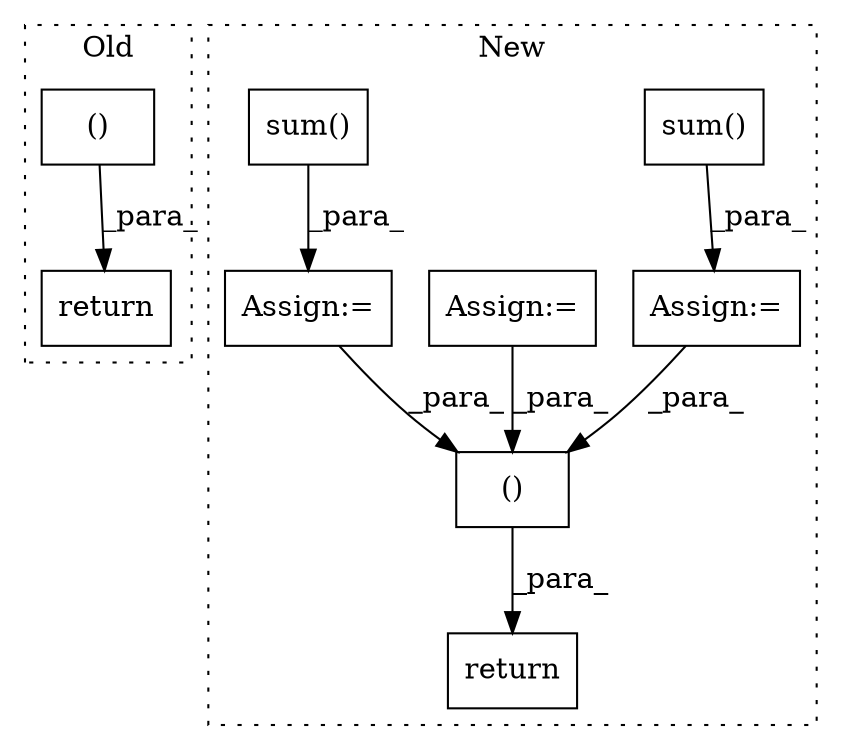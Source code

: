 digraph G {
subgraph cluster0 {
1 [label="()" a="54" s="4081" l="5" shape="box"];
4 [label="return" a="93" s="4071" l="7" shape="box"];
label = "Old";
style="dotted";
}
subgraph cluster1 {
2 [label="sum()" a="75" s="3723,3753" l="10,1" shape="box"];
3 [label="Assign:=" a="68" s="3720" l="3" shape="box"];
5 [label="return" a="93" s="4205" l="7" shape="box"];
6 [label="()" a="54" s="4215" l="23" shape="box"];
7 [label="Assign:=" a="68" s="3771" l="3" shape="box"];
8 [label="Assign:=" a="68" s="3672" l="3" shape="box"];
9 [label="sum()" a="75" s="3675,3703" l="10,1" shape="box"];
label = "New";
style="dotted";
}
1 -> 4 [label="_para_"];
2 -> 3 [label="_para_"];
3 -> 6 [label="_para_"];
6 -> 5 [label="_para_"];
7 -> 6 [label="_para_"];
8 -> 6 [label="_para_"];
9 -> 8 [label="_para_"];
}
